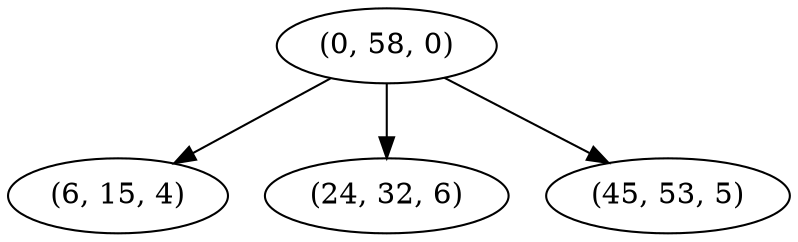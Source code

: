 digraph tree {
    "(0, 58, 0)";
    "(6, 15, 4)";
    "(24, 32, 6)";
    "(45, 53, 5)";
    "(0, 58, 0)" -> "(6, 15, 4)";
    "(0, 58, 0)" -> "(24, 32, 6)";
    "(0, 58, 0)" -> "(45, 53, 5)";
}
